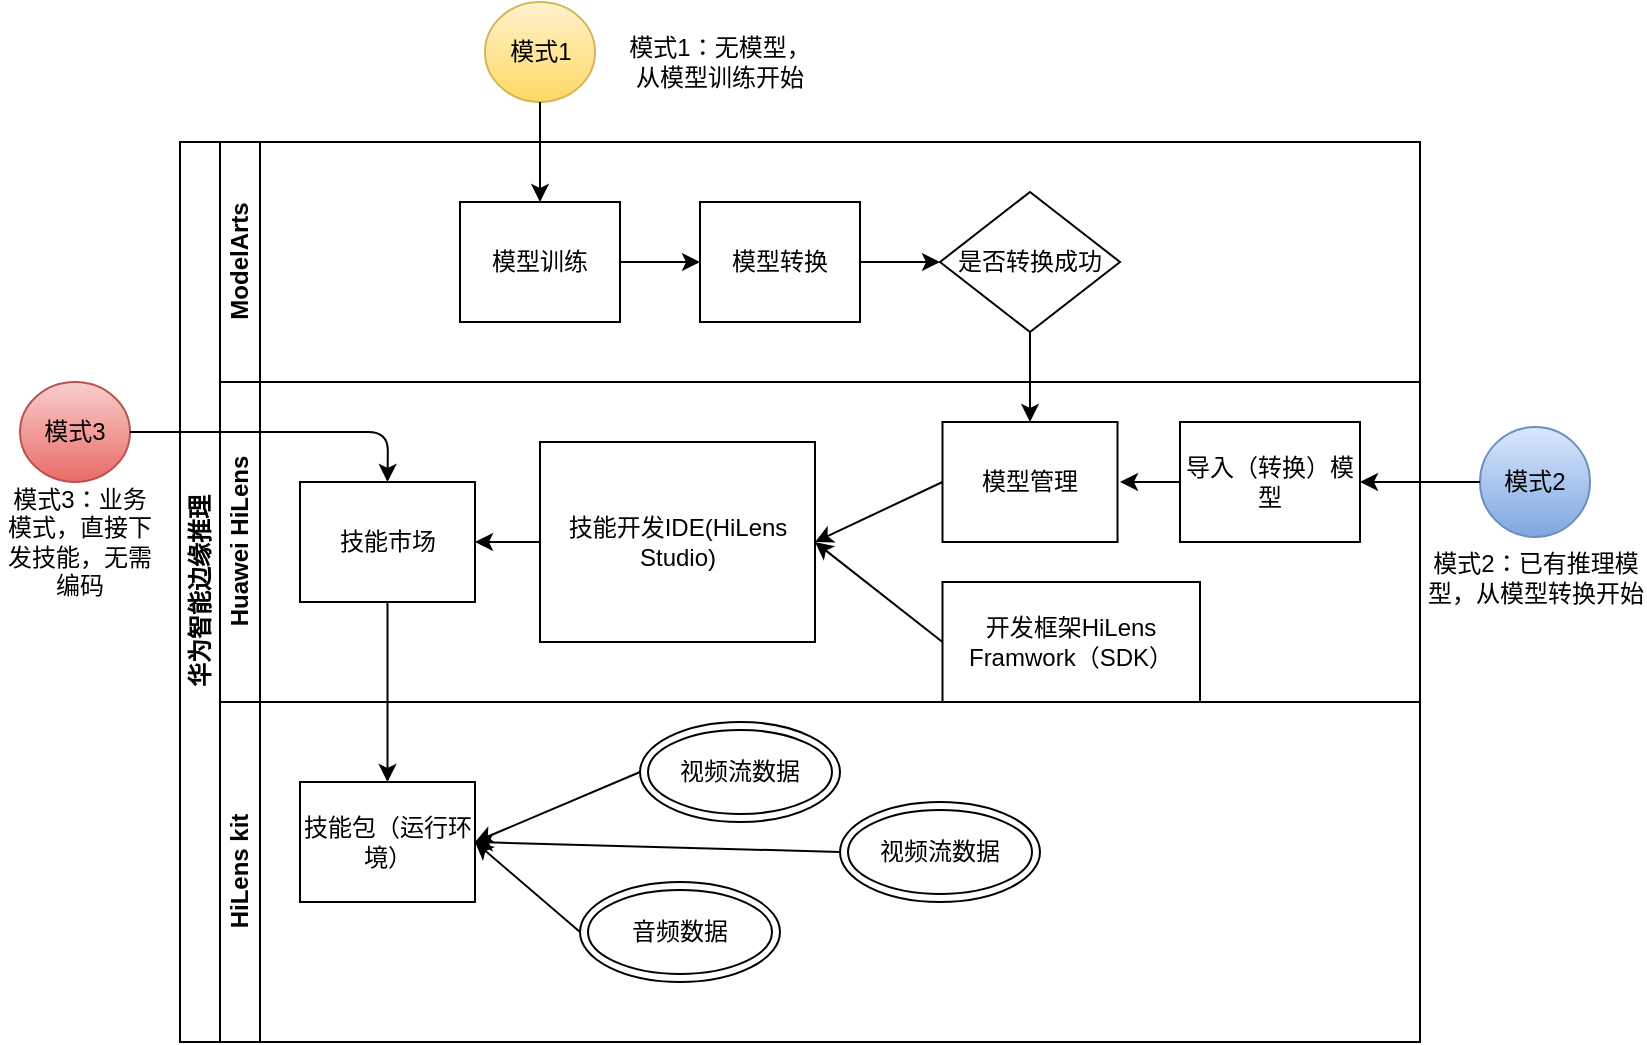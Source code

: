 <mxfile version="13.6.9" type="github">
  <diagram id="prtHgNgQTEPvFCAcTncT" name="Page-1">
    <mxGraphModel dx="806" dy="473" grid="1" gridSize="10" guides="1" tooltips="1" connect="1" arrows="1" fold="1" page="1" pageScale="1" pageWidth="827" pageHeight="1169" math="0" shadow="0">
      <root>
        <mxCell id="0" />
        <mxCell id="1" parent="0" />
        <mxCell id="dNxyNK7c78bLwvsdeMH5-19" value="华为智能边缘推理" style="swimlane;html=1;childLayout=stackLayout;resizeParent=1;resizeParentMax=0;horizontal=0;startSize=20;horizontalStack=0;" parent="1" vertex="1">
          <mxGeometry x="100" y="120" width="620" height="450" as="geometry" />
        </mxCell>
        <mxCell id="dNxyNK7c78bLwvsdeMH5-20" value="ModelArts" style="swimlane;html=1;startSize=20;horizontal=0;" parent="dNxyNK7c78bLwvsdeMH5-19" vertex="1">
          <mxGeometry x="20" width="600" height="120" as="geometry" />
        </mxCell>
        <mxCell id="dNxyNK7c78bLwvsdeMH5-24" value="模型训练" style="rounded=0;whiteSpace=wrap;html=1;fontFamily=Helvetica;fontSize=12;fontColor=#000000;align=center;" parent="dNxyNK7c78bLwvsdeMH5-20" vertex="1">
          <mxGeometry x="120" y="30" width="80" height="60" as="geometry" />
        </mxCell>
        <mxCell id="NXRJ6iFpqZmxqqoebsoq-6" style="edgeStyle=orthogonalEdgeStyle;rounded=0;orthogonalLoop=1;jettySize=auto;html=1;exitX=1;exitY=0.5;exitDx=0;exitDy=0;entryX=0;entryY=0.5;entryDx=0;entryDy=0;" parent="dNxyNK7c78bLwvsdeMH5-20" source="dNxyNK7c78bLwvsdeMH5-30" target="dNxyNK7c78bLwvsdeMH5-28" edge="1">
          <mxGeometry relative="1" as="geometry" />
        </mxCell>
        <mxCell id="dNxyNK7c78bLwvsdeMH5-30" value="模型转换" style="rounded=0;whiteSpace=wrap;html=1;fontFamily=Helvetica;fontSize=12;fontColor=#000000;align=center;" parent="dNxyNK7c78bLwvsdeMH5-20" vertex="1">
          <mxGeometry x="240" y="30" width="80" height="60" as="geometry" />
        </mxCell>
        <mxCell id="NXRJ6iFpqZmxqqoebsoq-2" value="" style="endArrow=classic;html=1;entryX=0;entryY=0.5;entryDx=0;entryDy=0;" parent="dNxyNK7c78bLwvsdeMH5-20" source="dNxyNK7c78bLwvsdeMH5-24" target="dNxyNK7c78bLwvsdeMH5-30" edge="1">
          <mxGeometry width="50" height="50" relative="1" as="geometry">
            <mxPoint x="60" y="-10" as="sourcePoint" />
            <mxPoint x="410.711" y="180" as="targetPoint" />
          </mxGeometry>
        </mxCell>
        <mxCell id="dNxyNK7c78bLwvsdeMH5-28" value="是否转换成功" style="rhombus;whiteSpace=wrap;html=1;fontFamily=Helvetica;fontSize=12;fontColor=#000000;align=center;" parent="dNxyNK7c78bLwvsdeMH5-20" vertex="1">
          <mxGeometry x="360" y="25" width="90" height="70" as="geometry" />
        </mxCell>
        <mxCell id="NXRJ6iFpqZmxqqoebsoq-7" value="" style="endArrow=classic;html=1;entryX=0.5;entryY=0;entryDx=0;entryDy=0;exitX=0.5;exitY=1;exitDx=0;exitDy=0;" parent="dNxyNK7c78bLwvsdeMH5-19" source="dNxyNK7c78bLwvsdeMH5-28" target="NXRJ6iFpqZmxqqoebsoq-3" edge="1">
          <mxGeometry width="50" height="50" relative="1" as="geometry">
            <mxPoint x="430" y="95" as="sourcePoint" />
            <mxPoint x="480" y="45" as="targetPoint" />
          </mxGeometry>
        </mxCell>
        <mxCell id="dNxyNK7c78bLwvsdeMH5-21" value="Huawei HiLens" style="swimlane;html=1;startSize=20;horizontal=0;" parent="dNxyNK7c78bLwvsdeMH5-19" vertex="1">
          <mxGeometry x="20" y="120" width="600" height="160" as="geometry" />
        </mxCell>
        <mxCell id="NXRJ6iFpqZmxqqoebsoq-46" value="" style="endArrow=classic;html=1;" parent="dNxyNK7c78bLwvsdeMH5-21" edge="1">
          <mxGeometry width="50" height="50" relative="1" as="geometry">
            <mxPoint x="480" y="50" as="sourcePoint" />
            <mxPoint x="450" y="50" as="targetPoint" />
            <Array as="points">
              <mxPoint x="470" y="50" />
            </Array>
          </mxGeometry>
        </mxCell>
        <mxCell id="NXRJ6iFpqZmxqqoebsoq-55" value="" style="endArrow=classic;html=1;" parent="dNxyNK7c78bLwvsdeMH5-21" edge="1">
          <mxGeometry width="50" height="50" relative="1" as="geometry">
            <mxPoint x="160" y="80" as="sourcePoint" />
            <mxPoint x="210" y="30" as="targetPoint" />
          </mxGeometry>
        </mxCell>
        <mxCell id="NXRJ6iFpqZmxqqoebsoq-56" style="edgeStyle=orthogonalEdgeStyle;rounded=0;orthogonalLoop=1;jettySize=auto;html=1;" parent="dNxyNK7c78bLwvsdeMH5-21" source="NXRJ6iFpqZmxqqoebsoq-47" target="NXRJ6iFpqZmxqqoebsoq-53" edge="1">
          <mxGeometry relative="1" as="geometry" />
        </mxCell>
        <mxCell id="NXRJ6iFpqZmxqqoebsoq-47" value="技能开发IDE(HiLens Studio)" style="rounded=0;whiteSpace=wrap;html=1;fontFamily=Helvetica;fontSize=12;fontColor=#000000;align=center;" parent="dNxyNK7c78bLwvsdeMH5-21" vertex="1">
          <mxGeometry x="160" y="30" width="137.5" height="100" as="geometry" />
        </mxCell>
        <mxCell id="NXRJ6iFpqZmxqqoebsoq-3" value="模型管理" style="rounded=0;whiteSpace=wrap;html=1;fontFamily=Helvetica;fontSize=12;fontColor=#000000;align=center;" parent="dNxyNK7c78bLwvsdeMH5-21" vertex="1">
          <mxGeometry x="361.25" y="20" width="87.5" height="60" as="geometry" />
        </mxCell>
        <mxCell id="dNxyNK7c78bLwvsdeMH5-34" value="导入（转换）模型" style="rounded=0;whiteSpace=wrap;html=1;fontFamily=Helvetica;fontSize=12;fontColor=#000000;align=center;" parent="dNxyNK7c78bLwvsdeMH5-21" vertex="1">
          <mxGeometry x="480" y="20" width="90" height="60" as="geometry" />
        </mxCell>
        <mxCell id="NXRJ6iFpqZmxqqoebsoq-51" value="" style="endArrow=classic;html=1;entryX=1;entryY=0.5;entryDx=0;entryDy=0;exitX=0;exitY=0.5;exitDx=0;exitDy=0;" parent="dNxyNK7c78bLwvsdeMH5-21" source="NXRJ6iFpqZmxqqoebsoq-50" target="NXRJ6iFpqZmxqqoebsoq-47" edge="1">
          <mxGeometry width="50" height="50" relative="1" as="geometry">
            <mxPoint x="360" y="130" as="sourcePoint" />
            <mxPoint x="410" y="90" as="targetPoint" />
          </mxGeometry>
        </mxCell>
        <mxCell id="NXRJ6iFpqZmxqqoebsoq-53" value="技能市场" style="rounded=0;whiteSpace=wrap;html=1;fontFamily=Helvetica;fontSize=12;fontColor=#000000;align=center;" parent="dNxyNK7c78bLwvsdeMH5-21" vertex="1">
          <mxGeometry x="40" y="50" width="87.5" height="60" as="geometry" />
        </mxCell>
        <mxCell id="NXRJ6iFpqZmxqqoebsoq-50" value="开发框架HiLens Framwork（SDK）" style="rounded=0;whiteSpace=wrap;html=1;fontFamily=Helvetica;fontSize=12;fontColor=#000000;align=center;" parent="dNxyNK7c78bLwvsdeMH5-21" vertex="1">
          <mxGeometry x="361.25" y="100" width="128.75" height="60" as="geometry" />
        </mxCell>
        <mxCell id="NXRJ6iFpqZmxqqoebsoq-48" value="" style="endArrow=classic;html=1;entryX=1;entryY=0.5;entryDx=0;entryDy=0;exitX=0;exitY=0.5;exitDx=0;exitDy=0;" parent="dNxyNK7c78bLwvsdeMH5-21" source="NXRJ6iFpqZmxqqoebsoq-3" target="NXRJ6iFpqZmxqqoebsoq-47" edge="1">
          <mxGeometry width="50" height="50" relative="1" as="geometry">
            <mxPoint x="380" y="50" as="sourcePoint" />
            <mxPoint x="360" y="50" as="targetPoint" />
          </mxGeometry>
        </mxCell>
        <mxCell id="dNxyNK7c78bLwvsdeMH5-22" value="HiLens kit" style="swimlane;html=1;startSize=20;horizontal=0;" parent="dNxyNK7c78bLwvsdeMH5-19" vertex="1">
          <mxGeometry x="20" y="280" width="600" height="170" as="geometry" />
        </mxCell>
        <mxCell id="NXRJ6iFpqZmxqqoebsoq-68" value="" style="endArrow=classic;html=1;entryX=1;entryY=0.5;entryDx=0;entryDy=0;exitX=0;exitY=0.5;exitDx=0;exitDy=0;" parent="dNxyNK7c78bLwvsdeMH5-22" source="NXRJ6iFpqZmxqqoebsoq-65" target="NXRJ6iFpqZmxqqoebsoq-57" edge="1">
          <mxGeometry width="50" height="50" relative="1" as="geometry">
            <mxPoint x="260" y="80" as="sourcePoint" />
            <mxPoint x="310" y="30" as="targetPoint" />
          </mxGeometry>
        </mxCell>
        <mxCell id="NXRJ6iFpqZmxqqoebsoq-62" value="视频流数据" style="ellipse;shape=doubleEllipse;whiteSpace=wrap;html=1;" parent="dNxyNK7c78bLwvsdeMH5-22" vertex="1">
          <mxGeometry x="210" y="10" width="100" height="50" as="geometry" />
        </mxCell>
        <mxCell id="NXRJ6iFpqZmxqqoebsoq-57" value="技能包（运行环境）" style="rounded=0;whiteSpace=wrap;html=1;fontFamily=Helvetica;fontSize=12;fontColor=#000000;align=center;" parent="dNxyNK7c78bLwvsdeMH5-22" vertex="1">
          <mxGeometry x="40" y="40" width="87.5" height="60" as="geometry" />
        </mxCell>
        <mxCell id="NXRJ6iFpqZmxqqoebsoq-65" value="视频流数据" style="ellipse;shape=doubleEllipse;whiteSpace=wrap;html=1;" parent="dNxyNK7c78bLwvsdeMH5-22" vertex="1">
          <mxGeometry x="310" y="50" width="100" height="50" as="geometry" />
        </mxCell>
        <mxCell id="NXRJ6iFpqZmxqqoebsoq-67" value="" style="endArrow=classic;html=1;exitX=0;exitY=0.5;exitDx=0;exitDy=0;entryX=1;entryY=0.5;entryDx=0;entryDy=0;" parent="dNxyNK7c78bLwvsdeMH5-22" source="NXRJ6iFpqZmxqqoebsoq-64" target="NXRJ6iFpqZmxqqoebsoq-57" edge="1">
          <mxGeometry width="50" height="50" relative="1" as="geometry">
            <mxPoint x="160" y="70" as="sourcePoint" />
            <mxPoint x="210" y="20" as="targetPoint" />
          </mxGeometry>
        </mxCell>
        <mxCell id="NXRJ6iFpqZmxqqoebsoq-66" value="" style="endArrow=classic;html=1;entryX=1;entryY=0.5;entryDx=0;entryDy=0;exitX=0;exitY=0.5;exitDx=0;exitDy=0;" parent="dNxyNK7c78bLwvsdeMH5-22" source="NXRJ6iFpqZmxqqoebsoq-62" target="NXRJ6iFpqZmxqqoebsoq-57" edge="1">
          <mxGeometry width="50" height="50" relative="1" as="geometry">
            <mxPoint x="200" y="30" as="sourcePoint" />
            <mxPoint x="250" y="-20" as="targetPoint" />
          </mxGeometry>
        </mxCell>
        <mxCell id="NXRJ6iFpqZmxqqoebsoq-64" value="音频数据" style="ellipse;shape=doubleEllipse;whiteSpace=wrap;html=1;" parent="dNxyNK7c78bLwvsdeMH5-22" vertex="1">
          <mxGeometry x="180" y="90" width="100" height="50" as="geometry" />
        </mxCell>
        <mxCell id="NXRJ6iFpqZmxqqoebsoq-69" value="" style="endArrow=classic;html=1;exitX=0.5;exitY=1;exitDx=0;exitDy=0;entryX=0.5;entryY=0;entryDx=0;entryDy=0;" parent="dNxyNK7c78bLwvsdeMH5-19" source="NXRJ6iFpqZmxqqoebsoq-53" target="NXRJ6iFpqZmxqqoebsoq-57" edge="1">
          <mxGeometry width="50" height="50" relative="1" as="geometry">
            <mxPoint x="370" y="220" as="sourcePoint" />
            <mxPoint x="420" y="170" as="targetPoint" />
          </mxGeometry>
        </mxCell>
        <mxCell id="NXRJ6iFpqZmxqqoebsoq-44" value="模式2" style="ellipse;whiteSpace=wrap;html=1;aspect=fixed;gradientColor=#7ea6e0;fillColor=#dae8fc;strokeColor=#6c8ebf;" parent="1" vertex="1">
          <mxGeometry x="750" y="262.5" width="55" height="55" as="geometry" />
        </mxCell>
        <mxCell id="NXRJ6iFpqZmxqqoebsoq-45" value="" style="endArrow=classic;html=1;entryX=1;entryY=0.5;entryDx=0;entryDy=0;exitX=0;exitY=0.5;exitDx=0;exitDy=0;" parent="1" source="NXRJ6iFpqZmxqqoebsoq-44" target="dNxyNK7c78bLwvsdeMH5-34" edge="1">
          <mxGeometry width="50" height="50" relative="1" as="geometry">
            <mxPoint x="760" y="290" as="sourcePoint" />
            <mxPoint x="810" y="240" as="targetPoint" />
          </mxGeometry>
        </mxCell>
        <mxCell id="dNxyNK7c78bLwvsdeMH5-23" value="模式1" style="ellipse;whiteSpace=wrap;html=1;gradientColor=#ffd966;fillColor=#fff2cc;strokeColor=#d6b656;" parent="1" vertex="1">
          <mxGeometry x="252.5" y="50" width="55" height="50" as="geometry" />
        </mxCell>
        <mxCell id="X9fX0_2-67PavLqHOLfv-4" value="模式3" style="ellipse;whiteSpace=wrap;html=1;gradientColor=#ea6b66;fillColor=#f8cecc;strokeColor=#b85450;" vertex="1" parent="1">
          <mxGeometry x="20" y="240" width="55" height="50" as="geometry" />
        </mxCell>
        <mxCell id="X9fX0_2-67PavLqHOLfv-5" value="" style="endArrow=classic;html=1;exitX=1;exitY=0.5;exitDx=0;exitDy=0;entryX=0.5;entryY=0;entryDx=0;entryDy=0;" edge="1" parent="1" source="X9fX0_2-67PavLqHOLfv-4" target="NXRJ6iFpqZmxqqoebsoq-53">
          <mxGeometry width="50" height="50" relative="1" as="geometry">
            <mxPoint x="390" y="280" as="sourcePoint" />
            <mxPoint x="440" y="230" as="targetPoint" />
            <Array as="points">
              <mxPoint x="204" y="265" />
            </Array>
          </mxGeometry>
        </mxCell>
        <mxCell id="X9fX0_2-67PavLqHOLfv-6" value="" style="endArrow=classic;html=1;exitX=0.5;exitY=1;exitDx=0;exitDy=0;entryX=0.5;entryY=0;entryDx=0;entryDy=0;" edge="1" parent="1" source="dNxyNK7c78bLwvsdeMH5-23" target="dNxyNK7c78bLwvsdeMH5-24">
          <mxGeometry width="50" height="50" relative="1" as="geometry">
            <mxPoint x="320" y="80" as="sourcePoint" />
            <mxPoint x="370" y="30" as="targetPoint" />
          </mxGeometry>
        </mxCell>
        <mxCell id="X9fX0_2-67PavLqHOLfv-11" value="模式1：无模型，从模型训练开始" style="text;html=1;strokeColor=none;fillColor=none;align=center;verticalAlign=middle;whiteSpace=wrap;rounded=0;" vertex="1" parent="1">
          <mxGeometry x="320" y="60" width="100" height="40" as="geometry" />
        </mxCell>
        <mxCell id="X9fX0_2-67PavLqHOLfv-12" value="模式2：已有推理模型，从模型转换开始" style="text;html=1;strokeColor=none;fillColor=none;align=center;verticalAlign=middle;whiteSpace=wrap;rounded=0;" vertex="1" parent="1">
          <mxGeometry x="722.5" y="317.5" width="110" height="40" as="geometry" />
        </mxCell>
        <mxCell id="X9fX0_2-67PavLqHOLfv-13" value="模式3：业务模式，直接下发技能，无需编码" style="text;html=1;strokeColor=none;fillColor=none;align=center;verticalAlign=middle;whiteSpace=wrap;rounded=0;" vertex="1" parent="1">
          <mxGeometry x="10" y="310" width="80" height="20" as="geometry" />
        </mxCell>
      </root>
    </mxGraphModel>
  </diagram>
</mxfile>
